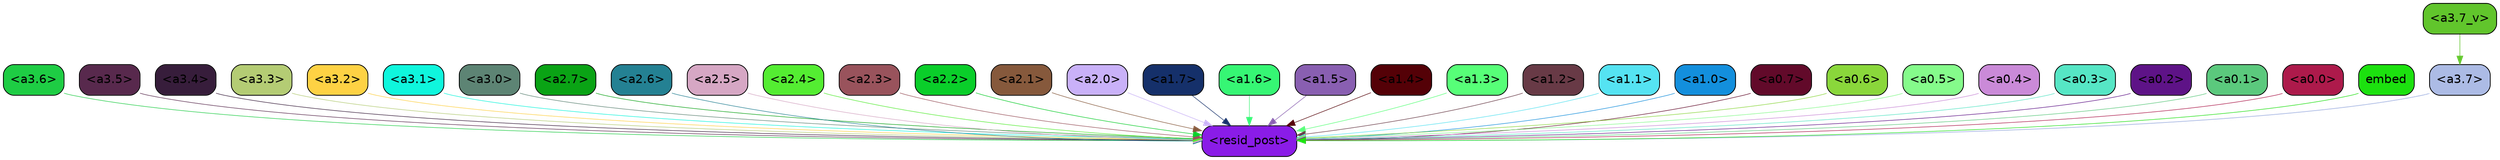 strict digraph "" {
	graph [bgcolor=transparent,
		layout=dot,
		overlap=false,
		splines=true
	];
	"<a3.7>"	[color=black,
		fillcolor="#acbbe5",
		fontname=Helvetica,
		shape=box,
		style="filled, rounded"];
	"<resid_post>"	[color=black,
		fillcolor="#8a1ce7",
		fontname=Helvetica,
		shape=box,
		style="filled, rounded"];
	"<a3.7>" -> "<resid_post>"	[color="#acbbe5",
		penwidth=0.8263697922229767];
	"<a3.6>"	[color=black,
		fillcolor="#1ecd44",
		fontname=Helvetica,
		shape=box,
		style="filled, rounded"];
	"<a3.6>" -> "<resid_post>"	[color="#1ecd44",
		penwidth=0.6];
	"<a3.5>"	[color=black,
		fillcolor="#58294d",
		fontname=Helvetica,
		shape=box,
		style="filled, rounded"];
	"<a3.5>" -> "<resid_post>"	[color="#58294d",
		penwidth=0.6];
	"<a3.4>"	[color=black,
		fillcolor="#371d3b",
		fontname=Helvetica,
		shape=box,
		style="filled, rounded"];
	"<a3.4>" -> "<resid_post>"	[color="#371d3b",
		penwidth=0.6];
	"<a3.3>"	[color=black,
		fillcolor="#b4cc74",
		fontname=Helvetica,
		shape=box,
		style="filled, rounded"];
	"<a3.3>" -> "<resid_post>"	[color="#b4cc74",
		penwidth=0.6];
	"<a3.2>"	[color=black,
		fillcolor="#fed244",
		fontname=Helvetica,
		shape=box,
		style="filled, rounded"];
	"<a3.2>" -> "<resid_post>"	[color="#fed244",
		penwidth=0.6];
	"<a3.1>"	[color=black,
		fillcolor="#0ff6dd",
		fontname=Helvetica,
		shape=box,
		style="filled, rounded"];
	"<a3.1>" -> "<resid_post>"	[color="#0ff6dd",
		penwidth=0.6];
	"<a3.0>"	[color=black,
		fillcolor="#5d8474",
		fontname=Helvetica,
		shape=box,
		style="filled, rounded"];
	"<a3.0>" -> "<resid_post>"	[color="#5d8474",
		penwidth=0.6];
	"<a2.7>"	[color=black,
		fillcolor="#0aa315",
		fontname=Helvetica,
		shape=box,
		style="filled, rounded"];
	"<a2.7>" -> "<resid_post>"	[color="#0aa315",
		penwidth=0.6];
	"<a2.6>"	[color=black,
		fillcolor="#248193",
		fontname=Helvetica,
		shape=box,
		style="filled, rounded"];
	"<a2.6>" -> "<resid_post>"	[color="#248193",
		penwidth=0.6];
	"<a2.5>"	[color=black,
		fillcolor="#d6a7c4",
		fontname=Helvetica,
		shape=box,
		style="filled, rounded"];
	"<a2.5>" -> "<resid_post>"	[color="#d6a7c4",
		penwidth=0.6];
	"<a2.4>"	[color=black,
		fillcolor="#54ed32",
		fontname=Helvetica,
		shape=box,
		style="filled, rounded"];
	"<a2.4>" -> "<resid_post>"	[color="#54ed32",
		penwidth=0.6];
	"<a2.3>"	[color=black,
		fillcolor="#99535c",
		fontname=Helvetica,
		shape=box,
		style="filled, rounded"];
	"<a2.3>" -> "<resid_post>"	[color="#99535c",
		penwidth=0.6];
	"<a2.2>"	[color=black,
		fillcolor="#0ace2a",
		fontname=Helvetica,
		shape=box,
		style="filled, rounded"];
	"<a2.2>" -> "<resid_post>"	[color="#0ace2a",
		penwidth=0.6];
	"<a2.1>"	[color=black,
		fillcolor="#86593c",
		fontname=Helvetica,
		shape=box,
		style="filled, rounded"];
	"<a2.1>" -> "<resid_post>"	[color="#86593c",
		penwidth=0.6];
	"<a2.0>"	[color=black,
		fillcolor="#c9b1f8",
		fontname=Helvetica,
		shape=box,
		style="filled, rounded"];
	"<a2.0>" -> "<resid_post>"	[color="#c9b1f8",
		penwidth=0.6];
	"<a1.7>"	[color=black,
		fillcolor="#15306a",
		fontname=Helvetica,
		shape=box,
		style="filled, rounded"];
	"<a1.7>" -> "<resid_post>"	[color="#15306a",
		penwidth=0.6];
	"<a1.6>"	[color=black,
		fillcolor="#36f674",
		fontname=Helvetica,
		shape=box,
		style="filled, rounded"];
	"<a1.6>" -> "<resid_post>"	[color="#36f674",
		penwidth=0.6];
	"<a1.5>"	[color=black,
		fillcolor="#895fb1",
		fontname=Helvetica,
		shape=box,
		style="filled, rounded"];
	"<a1.5>" -> "<resid_post>"	[color="#895fb1",
		penwidth=0.6];
	"<a1.4>"	[color=black,
		fillcolor="#540107",
		fontname=Helvetica,
		shape=box,
		style="filled, rounded"];
	"<a1.4>" -> "<resid_post>"	[color="#540107",
		penwidth=0.6];
	"<a1.3>"	[color=black,
		fillcolor="#57ff78",
		fontname=Helvetica,
		shape=box,
		style="filled, rounded"];
	"<a1.3>" -> "<resid_post>"	[color="#57ff78",
		penwidth=0.6];
	"<a1.2>"	[color=black,
		fillcolor="#683a46",
		fontname=Helvetica,
		shape=box,
		style="filled, rounded"];
	"<a1.2>" -> "<resid_post>"	[color="#683a46",
		penwidth=0.6];
	"<a1.1>"	[color=black,
		fillcolor="#55e3f2",
		fontname=Helvetica,
		shape=box,
		style="filled, rounded"];
	"<a1.1>" -> "<resid_post>"	[color="#55e3f2",
		penwidth=0.6];
	"<a1.0>"	[color=black,
		fillcolor="#138fdd",
		fontname=Helvetica,
		shape=box,
		style="filled, rounded"];
	"<a1.0>" -> "<resid_post>"	[color="#138fdd",
		penwidth=0.6];
	"<a0.7>"	[color=black,
		fillcolor="#620a2a",
		fontname=Helvetica,
		shape=box,
		style="filled, rounded"];
	"<a0.7>" -> "<resid_post>"	[color="#620a2a",
		penwidth=0.6];
	"<a0.6>"	[color=black,
		fillcolor="#8ad73b",
		fontname=Helvetica,
		shape=box,
		style="filled, rounded"];
	"<a0.6>" -> "<resid_post>"	[color="#8ad73b",
		penwidth=0.6];
	"<a0.5>"	[color=black,
		fillcolor="#85fb8b",
		fontname=Helvetica,
		shape=box,
		style="filled, rounded"];
	"<a0.5>" -> "<resid_post>"	[color="#85fb8b",
		penwidth=0.6];
	"<a0.4>"	[color=black,
		fillcolor="#ca8ad8",
		fontname=Helvetica,
		shape=box,
		style="filled, rounded"];
	"<a0.4>" -> "<resid_post>"	[color="#ca8ad8",
		penwidth=0.6];
	"<a0.3>"	[color=black,
		fillcolor="#56e6c5",
		fontname=Helvetica,
		shape=box,
		style="filled, rounded"];
	"<a0.3>" -> "<resid_post>"	[color="#56e6c5",
		penwidth=0.6];
	"<a0.2>"	[color=black,
		fillcolor="#5e1387",
		fontname=Helvetica,
		shape=box,
		style="filled, rounded"];
	"<a0.2>" -> "<resid_post>"	[color="#5e1387",
		penwidth=0.6];
	"<a0.1>"	[color=black,
		fillcolor="#5bc97d",
		fontname=Helvetica,
		shape=box,
		style="filled, rounded"];
	"<a0.1>" -> "<resid_post>"	[color="#5bc97d",
		penwidth=0.6];
	"<a0.0>"	[color=black,
		fillcolor="#ad1a4b",
		fontname=Helvetica,
		shape=box,
		style="filled, rounded"];
	"<a0.0>" -> "<resid_post>"	[color="#ad1a4b",
		penwidth=0.6];
	embed	[color=black,
		fillcolor="#1ce10f",
		fontname=Helvetica,
		shape=box,
		style="filled, rounded"];
	embed -> "<resid_post>"	[color="#1ce10f",
		penwidth=0.6];
	"<a3.7_v>"	[color=black,
		fillcolor="#61c52c",
		fontname=Helvetica,
		shape=box,
		style="filled, rounded"];
	"<a3.7_v>" -> "<a3.7>"	[color="#61c52c",
		penwidth=0.6738671064376831];
}

